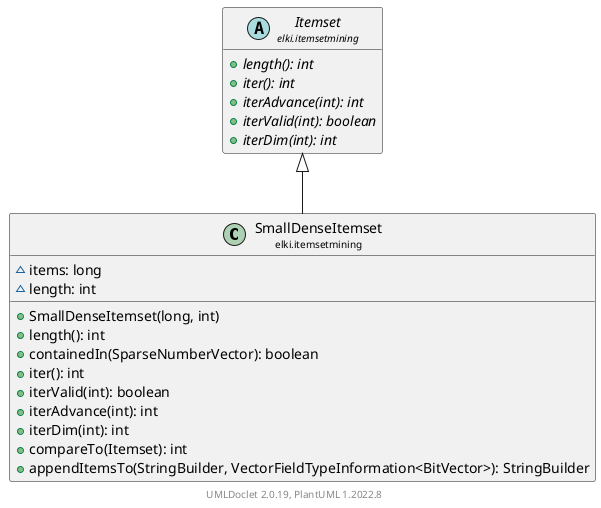 @startuml
    remove .*\.(Instance|Par|Parameterizer|Factory)$
    set namespaceSeparator none
    hide empty fields
    hide empty methods

    class "<size:14>SmallDenseItemset\n<size:10>elki.itemsetmining" as elki.itemsetmining.SmallDenseItemset [[SmallDenseItemset.html]] {
        ~items: long
        ~length: int
        +SmallDenseItemset(long, int)
        +length(): int
        +containedIn(SparseNumberVector): boolean
        +iter(): int
        +iterValid(int): boolean
        +iterAdvance(int): int
        +iterDim(int): int
        +compareTo(Itemset): int
        +appendItemsTo(StringBuilder, VectorFieldTypeInformation<BitVector>): StringBuilder
    }

    abstract class "<size:14>Itemset\n<size:10>elki.itemsetmining" as elki.itemsetmining.Itemset [[Itemset.html]] {
        {abstract} +length(): int
        {abstract} +iter(): int
        {abstract} +iterAdvance(int): int
        {abstract} +iterValid(int): boolean
        {abstract} +iterDim(int): int
    }

    elki.itemsetmining.Itemset <|-- elki.itemsetmining.SmallDenseItemset

    center footer UMLDoclet 2.0.19, PlantUML 1.2022.8
@enduml
